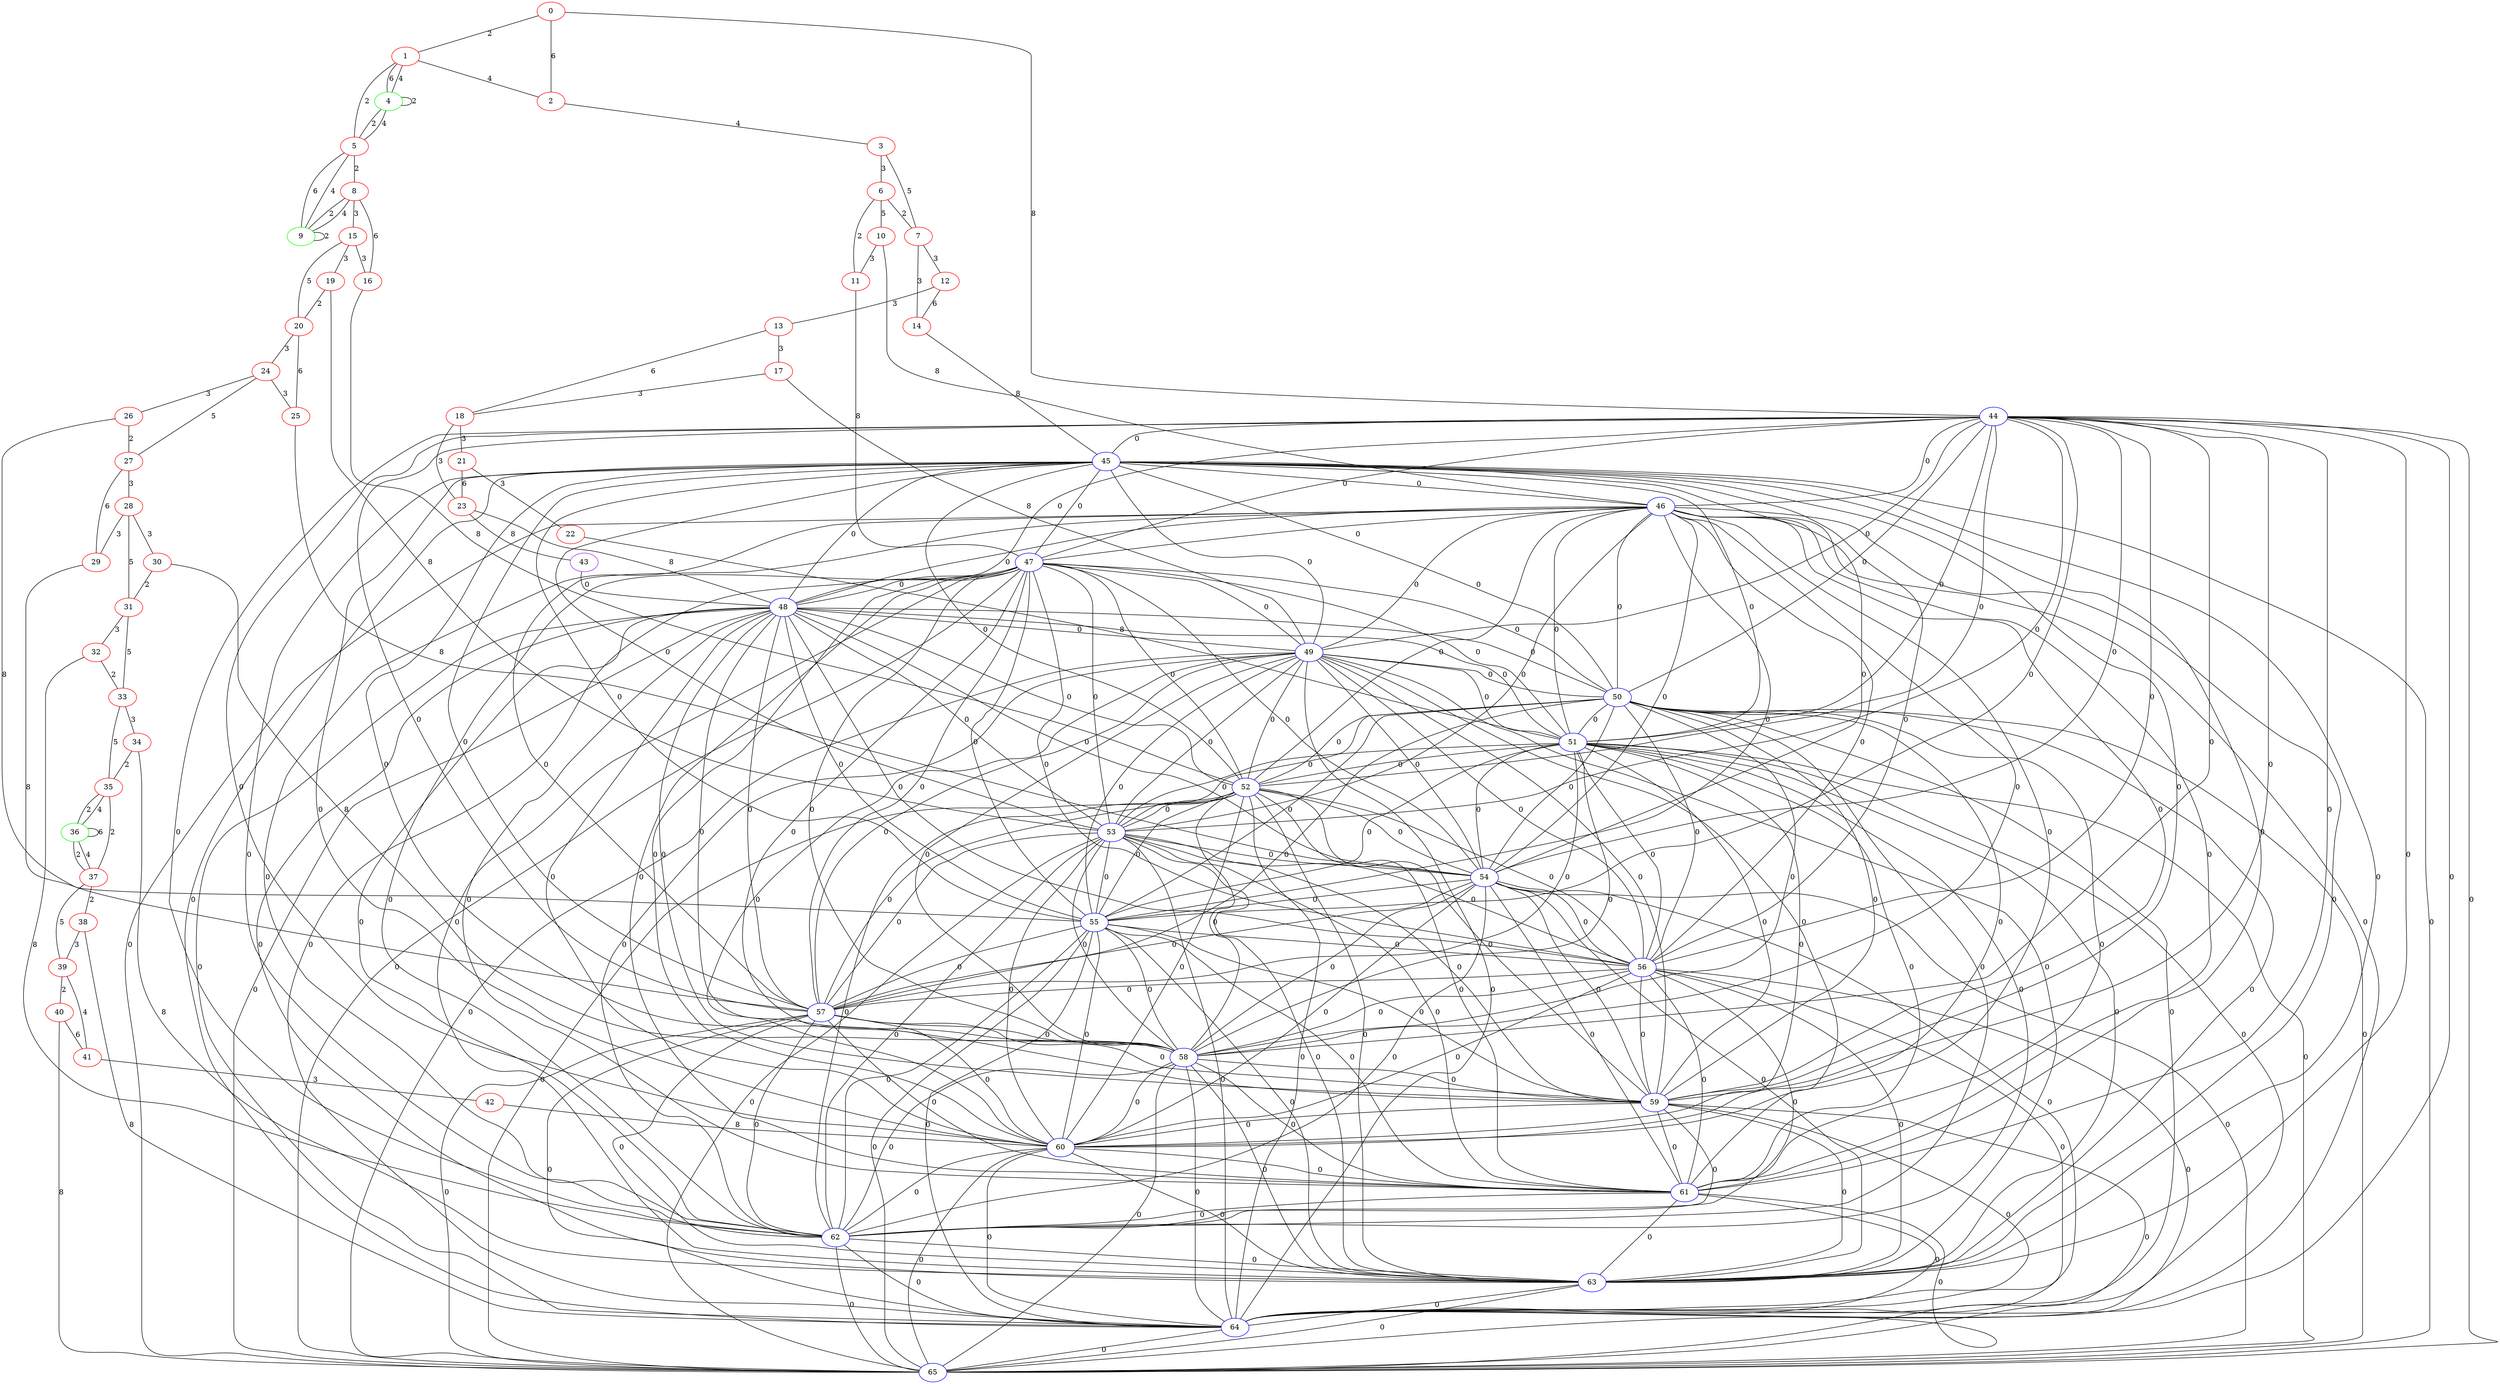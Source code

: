 graph "" {
0 [color=red, weight=1];
1 [color=red, weight=1];
2 [color=red, weight=1];
3 [color=red, weight=1];
4 [color=green, weight=2];
5 [color=red, weight=1];
6 [color=red, weight=1];
7 [color=red, weight=1];
8 [color=red, weight=1];
9 [color=green, weight=2];
10 [color=red, weight=1];
11 [color=red, weight=1];
12 [color=red, weight=1];
13 [color=red, weight=1];
14 [color=red, weight=1];
15 [color=red, weight=1];
16 [color=red, weight=1];
17 [color=red, weight=1];
18 [color=red, weight=1];
19 [color=red, weight=1];
20 [color=red, weight=1];
21 [color=red, weight=1];
22 [color=red, weight=1];
23 [color=red, weight=1];
24 [color=red, weight=1];
25 [color=red, weight=1];
26 [color=red, weight=1];
27 [color=red, weight=1];
28 [color=red, weight=1];
29 [color=red, weight=1];
30 [color=red, weight=1];
31 [color=red, weight=1];
32 [color=red, weight=1];
33 [color=red, weight=1];
34 [color=red, weight=1];
35 [color=red, weight=1];
36 [color=green, weight=2];
37 [color=red, weight=1];
38 [color=red, weight=1];
39 [color=red, weight=1];
40 [color=red, weight=1];
41 [color=red, weight=1];
42 [color=red, weight=1];
43 [color=purple, weight=4];
44 [color=blue, weight=3];
45 [color=blue, weight=3];
46 [color=blue, weight=3];
47 [color=blue, weight=3];
48 [color=blue, weight=3];
49 [color=blue, weight=3];
50 [color=blue, weight=3];
51 [color=blue, weight=3];
52 [color=blue, weight=3];
53 [color=blue, weight=3];
54 [color=blue, weight=3];
55 [color=blue, weight=3];
56 [color=blue, weight=3];
57 [color=blue, weight=3];
58 [color=blue, weight=3];
59 [color=blue, weight=3];
60 [color=blue, weight=3];
61 [color=blue, weight=3];
62 [color=blue, weight=3];
63 [color=blue, weight=3];
64 [color=blue, weight=3];
65 [color=blue, weight=3];
0 -- 1  [key=0, label=2];
0 -- 2  [key=0, label=6];
0 -- 44  [key=0, label=8];
1 -- 2  [key=0, label=4];
1 -- 4  [key=0, label=6];
1 -- 4  [key=1, label=4];
1 -- 5  [key=0, label=2];
2 -- 3  [key=0, label=4];
3 -- 6  [key=0, label=3];
3 -- 7  [key=0, label=5];
4 -- 4  [key=0, label=2];
4 -- 5  [key=0, label=4];
4 -- 5  [key=1, label=2];
5 -- 8  [key=0, label=2];
5 -- 9  [key=0, label=4];
5 -- 9  [key=1, label=6];
6 -- 10  [key=0, label=5];
6 -- 11  [key=0, label=2];
6 -- 7  [key=0, label=2];
7 -- 12  [key=0, label=3];
7 -- 14  [key=0, label=3];
8 -- 16  [key=0, label=6];
8 -- 9  [key=0, label=2];
8 -- 9  [key=1, label=4];
8 -- 15  [key=0, label=3];
9 -- 9  [key=0, label=2];
10 -- 11  [key=0, label=3];
10 -- 46  [key=0, label=8];
11 -- 47  [key=0, label=8];
12 -- 13  [key=0, label=3];
12 -- 14  [key=0, label=6];
13 -- 17  [key=0, label=3];
13 -- 18  [key=0, label=6];
14 -- 45  [key=0, label=8];
15 -- 16  [key=0, label=3];
15 -- 19  [key=0, label=3];
15 -- 20  [key=0, label=5];
16 -- 52  [key=0, label=8];
17 -- 49  [key=0, label=8];
17 -- 18  [key=0, label=3];
18 -- 23  [key=0, label=3];
18 -- 21  [key=0, label=3];
19 -- 20  [key=0, label=2];
19 -- 53  [key=0, label=8];
20 -- 24  [key=0, label=3];
20 -- 25  [key=0, label=6];
21 -- 22  [key=0, label=3];
21 -- 23  [key=0, label=6];
22 -- 51  [key=0, label=8];
23 -- 48  [key=0, label=8];
23 -- 43  [key=0, label=8];
24 -- 25  [key=0, label=3];
24 -- 26  [key=0, label=3];
24 -- 27  [key=0, label=5];
25 -- 54  [key=0, label=8];
26 -- 27  [key=0, label=2];
26 -- 55  [key=0, label=8];
27 -- 28  [key=0, label=3];
27 -- 29  [key=0, label=6];
28 -- 29  [key=0, label=3];
28 -- 30  [key=0, label=3];
28 -- 31  [key=0, label=5];
29 -- 57  [key=0, label=8];
30 -- 58  [key=0, label=8];
30 -- 31  [key=0, label=2];
31 -- 32  [key=0, label=3];
31 -- 33  [key=0, label=5];
32 -- 33  [key=0, label=2];
32 -- 62  [key=0, label=8];
33 -- 34  [key=0, label=3];
33 -- 35  [key=0, label=5];
34 -- 35  [key=0, label=2];
34 -- 63  [key=0, label=8];
35 -- 36  [key=0, label=2];
35 -- 36  [key=1, label=4];
35 -- 37  [key=0, label=2];
36 -- 36  [key=0, label=6];
36 -- 37  [key=0, label=4];
36 -- 37  [key=1, label=2];
37 -- 38  [key=0, label=2];
37 -- 39  [key=0, label=5];
38 -- 64  [key=0, label=8];
38 -- 39  [key=0, label=3];
39 -- 40  [key=0, label=2];
39 -- 41  [key=0, label=4];
40 -- 41  [key=0, label=6];
40 -- 65  [key=0, label=8];
41 -- 42  [key=0, label=3];
42 -- 60  [key=0, label=8];
43 -- 48  [key=0, label=0];
44 -- 45  [key=0, label=0];
44 -- 46  [key=0, label=0];
44 -- 47  [key=0, label=0];
44 -- 48  [key=0, label=0];
44 -- 49  [key=0, label=0];
44 -- 50  [key=0, label=0];
44 -- 51  [key=0, label=0];
44 -- 52  [key=0, label=0];
44 -- 53  [key=0, label=0];
44 -- 54  [key=0, label=0];
44 -- 55  [key=0, label=0];
44 -- 56  [key=0, label=0];
44 -- 57  [key=0, label=0];
44 -- 58  [key=0, label=0];
44 -- 59  [key=0, label=0];
44 -- 60  [key=0, label=0];
44 -- 61  [key=0, label=0];
44 -- 62  [key=0, label=0];
44 -- 63  [key=0, label=0];
44 -- 64  [key=0, label=0];
44 -- 65  [key=0, label=0];
45 -- 46  [key=0, label=0];
45 -- 47  [key=0, label=0];
45 -- 48  [key=0, label=0];
45 -- 49  [key=0, label=0];
45 -- 50  [key=0, label=0];
45 -- 51  [key=0, label=0];
45 -- 52  [key=0, label=0];
45 -- 53  [key=0, label=0];
45 -- 54  [key=0, label=0];
45 -- 55  [key=0, label=0];
45 -- 56  [key=0, label=0];
45 -- 57  [key=0, label=0];
45 -- 58  [key=0, label=0];
45 -- 59  [key=0, label=0];
45 -- 60  [key=0, label=0];
45 -- 61  [key=0, label=0];
45 -- 62  [key=0, label=0];
45 -- 63  [key=0, label=0];
45 -- 64  [key=0, label=0];
45 -- 65  [key=0, label=0];
46 -- 47  [key=0, label=0];
46 -- 48  [key=0, label=0];
46 -- 49  [key=0, label=0];
46 -- 50  [key=0, label=0];
46 -- 51  [key=0, label=0];
46 -- 52  [key=0, label=0];
46 -- 53  [key=0, label=0];
46 -- 54  [key=0, label=0];
46 -- 55  [key=0, label=0];
46 -- 56  [key=0, label=0];
46 -- 57  [key=0, label=0];
46 -- 58  [key=0, label=0];
46 -- 59  [key=0, label=0];
46 -- 60  [key=0, label=0];
46 -- 61  [key=0, label=0];
46 -- 62  [key=0, label=0];
46 -- 63  [key=0, label=0];
46 -- 64  [key=0, label=0];
46 -- 65  [key=0, label=0];
47 -- 48  [key=0, label=0];
47 -- 49  [key=0, label=0];
47 -- 50  [key=0, label=0];
47 -- 51  [key=0, label=0];
47 -- 52  [key=0, label=0];
47 -- 53  [key=0, label=0];
47 -- 54  [key=0, label=0];
47 -- 55  [key=0, label=0];
47 -- 56  [key=0, label=0];
47 -- 57  [key=0, label=0];
47 -- 58  [key=0, label=0];
47 -- 59  [key=0, label=0];
47 -- 60  [key=0, label=0];
47 -- 61  [key=0, label=0];
47 -- 62  [key=0, label=0];
47 -- 63  [key=0, label=0];
47 -- 64  [key=0, label=0];
47 -- 65  [key=0, label=0];
48 -- 49  [key=0, label=0];
48 -- 50  [key=0, label=0];
48 -- 51  [key=0, label=0];
48 -- 52  [key=0, label=0];
48 -- 53  [key=0, label=0];
48 -- 54  [key=0, label=0];
48 -- 55  [key=0, label=0];
48 -- 56  [key=0, label=0];
48 -- 57  [key=0, label=0];
48 -- 58  [key=0, label=0];
48 -- 59  [key=0, label=0];
48 -- 60  [key=0, label=0];
48 -- 61  [key=0, label=0];
48 -- 62  [key=0, label=0];
48 -- 63  [key=0, label=0];
48 -- 64  [key=0, label=0];
48 -- 65  [key=0, label=0];
49 -- 50  [key=0, label=0];
49 -- 51  [key=0, label=0];
49 -- 52  [key=0, label=0];
49 -- 53  [key=0, label=0];
49 -- 54  [key=0, label=0];
49 -- 55  [key=0, label=0];
49 -- 56  [key=0, label=0];
49 -- 57  [key=0, label=0];
49 -- 58  [key=0, label=0];
49 -- 59  [key=0, label=0];
49 -- 60  [key=0, label=0];
49 -- 61  [key=0, label=0];
49 -- 62  [key=0, label=0];
49 -- 63  [key=0, label=0];
49 -- 64  [key=0, label=0];
49 -- 65  [key=0, label=0];
50 -- 64  [key=0, label=0];
50 -- 65  [key=0, label=0];
50 -- 51  [key=0, label=0];
50 -- 52  [key=0, label=0];
50 -- 53  [key=0, label=0];
50 -- 54  [key=0, label=0];
50 -- 55  [key=0, label=0];
50 -- 56  [key=0, label=0];
50 -- 57  [key=0, label=0];
50 -- 58  [key=0, label=0];
50 -- 59  [key=0, label=0];
50 -- 60  [key=0, label=0];
50 -- 61  [key=0, label=0];
50 -- 62  [key=0, label=0];
50 -- 63  [key=0, label=0];
51 -- 52  [key=0, label=0];
51 -- 53  [key=0, label=0];
51 -- 54  [key=0, label=0];
51 -- 55  [key=0, label=0];
51 -- 56  [key=0, label=0];
51 -- 57  [key=0, label=0];
51 -- 58  [key=0, label=0];
51 -- 59  [key=0, label=0];
51 -- 60  [key=0, label=0];
51 -- 61  [key=0, label=0];
51 -- 62  [key=0, label=0];
51 -- 63  [key=0, label=0];
51 -- 64  [key=0, label=0];
51 -- 65  [key=0, label=0];
52 -- 53  [key=0, label=0];
52 -- 54  [key=0, label=0];
52 -- 55  [key=0, label=0];
52 -- 56  [key=0, label=0];
52 -- 57  [key=0, label=0];
52 -- 58  [key=0, label=0];
52 -- 59  [key=0, label=0];
52 -- 60  [key=0, label=0];
52 -- 61  [key=0, label=0];
52 -- 62  [key=0, label=0];
52 -- 63  [key=0, label=0];
52 -- 64  [key=0, label=0];
52 -- 65  [key=0, label=0];
53 -- 54  [key=0, label=0];
53 -- 55  [key=0, label=0];
53 -- 56  [key=0, label=0];
53 -- 57  [key=0, label=0];
53 -- 58  [key=0, label=0];
53 -- 59  [key=0, label=0];
53 -- 60  [key=0, label=0];
53 -- 61  [key=0, label=0];
53 -- 62  [key=0, label=0];
53 -- 63  [key=0, label=0];
53 -- 64  [key=0, label=0];
53 -- 65  [key=0, label=0];
54 -- 55  [key=0, label=0];
54 -- 56  [key=0, label=0];
54 -- 57  [key=0, label=0];
54 -- 58  [key=0, label=0];
54 -- 59  [key=0, label=0];
54 -- 60  [key=0, label=0];
54 -- 61  [key=0, label=0];
54 -- 62  [key=0, label=0];
54 -- 63  [key=0, label=0];
54 -- 64  [key=0, label=0];
54 -- 65  [key=0, label=0];
55 -- 56  [key=0, label=0];
55 -- 57  [key=0, label=0];
55 -- 58  [key=0, label=0];
55 -- 59  [key=0, label=0];
55 -- 60  [key=0, label=0];
55 -- 61  [key=0, label=0];
55 -- 62  [key=0, label=0];
55 -- 63  [key=0, label=0];
55 -- 64  [key=0, label=0];
55 -- 65  [key=0, label=0];
56 -- 64  [key=0, label=0];
56 -- 65  [key=0, label=0];
56 -- 57  [key=0, label=0];
56 -- 58  [key=0, label=0];
56 -- 59  [key=0, label=0];
56 -- 60  [key=0, label=0];
56 -- 61  [key=0, label=0];
56 -- 62  [key=0, label=0];
56 -- 63  [key=0, label=0];
57 -- 58  [key=0, label=0];
57 -- 59  [key=0, label=0];
57 -- 60  [key=0, label=0];
57 -- 61  [key=0, label=0];
57 -- 62  [key=0, label=0];
57 -- 63  [key=0, label=0];
57 -- 64  [key=0, label=0];
57 -- 65  [key=0, label=0];
58 -- 59  [key=0, label=0];
58 -- 60  [key=0, label=0];
58 -- 61  [key=0, label=0];
58 -- 62  [key=0, label=0];
58 -- 63  [key=0, label=0];
58 -- 64  [key=0, label=0];
58 -- 65  [key=0, label=0];
59 -- 64  [key=0, label=0];
59 -- 65  [key=0, label=0];
59 -- 60  [key=0, label=0];
59 -- 61  [key=0, label=0];
59 -- 62  [key=0, label=0];
59 -- 63  [key=0, label=0];
60 -- 61  [key=0, label=0];
60 -- 62  [key=0, label=0];
60 -- 63  [key=0, label=0];
60 -- 64  [key=0, label=0];
60 -- 65  [key=0, label=0];
61 -- 64  [key=0, label=0];
61 -- 65  [key=0, label=0];
61 -- 62  [key=0, label=0];
61 -- 63  [key=0, label=0];
62 -- 63  [key=0, label=0];
62 -- 64  [key=0, label=0];
62 -- 65  [key=0, label=0];
63 -- 64  [key=0, label=0];
63 -- 65  [key=0, label=0];
64 -- 65  [key=0, label=0];
}

